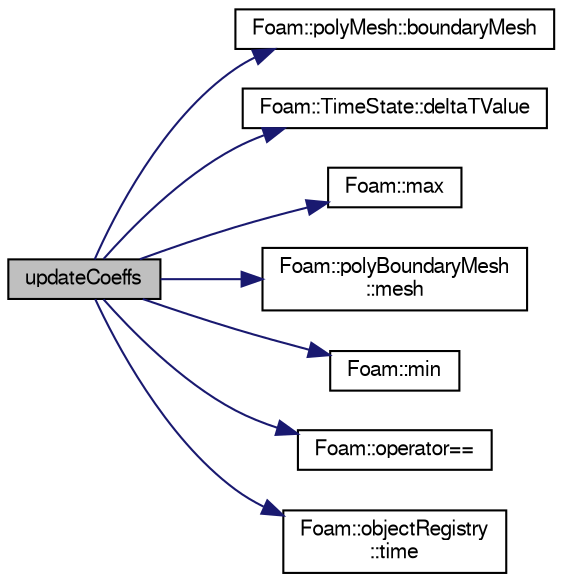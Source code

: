 digraph "updateCoeffs"
{
  bgcolor="transparent";
  edge [fontname="FreeSans",fontsize="10",labelfontname="FreeSans",labelfontsize="10"];
  node [fontname="FreeSans",fontsize="10",shape=record];
  rankdir="LR";
  Node1 [label="updateCoeffs",height=0.2,width=0.4,color="black", fillcolor="grey75", style="filled" fontcolor="black"];
  Node1 -> Node2 [color="midnightblue",fontsize="10",style="solid",fontname="FreeSans"];
  Node2 [label="Foam::polyMesh::boundaryMesh",height=0.2,width=0.4,color="black",URL="$a01861.html#a6b7f5ba89250dbd7a1c6c7860ab60fe3",tooltip="Return boundary mesh. "];
  Node1 -> Node3 [color="midnightblue",fontsize="10",style="solid",fontname="FreeSans"];
  Node3 [label="Foam::TimeState::deltaTValue",height=0.2,width=0.4,color="black",URL="$a02542.html#a664afb7178a107bfcb662f688e0bcb62",tooltip="Return time step value. "];
  Node1 -> Node4 [color="midnightblue",fontsize="10",style="solid",fontname="FreeSans"];
  Node4 [label="Foam::max",height=0.2,width=0.4,color="black",URL="$a10237.html#ac993e906cf2774ae77e666bc24e81733"];
  Node1 -> Node5 [color="midnightblue",fontsize="10",style="solid",fontname="FreeSans"];
  Node5 [label="Foam::polyBoundaryMesh\l::mesh",height=0.2,width=0.4,color="black",URL="$a01855.html#aa51573bc757d5d5bb058db0464886447",tooltip="Return the mesh reference. "];
  Node1 -> Node6 [color="midnightblue",fontsize="10",style="solid",fontname="FreeSans"];
  Node6 [label="Foam::min",height=0.2,width=0.4,color="black",URL="$a10237.html#a253e112ad2d56d96230ff39ea7f442dc"];
  Node1 -> Node7 [color="midnightblue",fontsize="10",style="solid",fontname="FreeSans"];
  Node7 [label="Foam::operator==",height=0.2,width=0.4,color="black",URL="$a10237.html#a28a45d2e3cca6152b024de57575abbf1"];
  Node1 -> Node8 [color="midnightblue",fontsize="10",style="solid",fontname="FreeSans"];
  Node8 [label="Foam::objectRegistry\l::time",height=0.2,width=0.4,color="black",URL="$a01640.html#a48fcf6de2789aff6b430b5fc1a05693f",tooltip="Return time. "];
}

